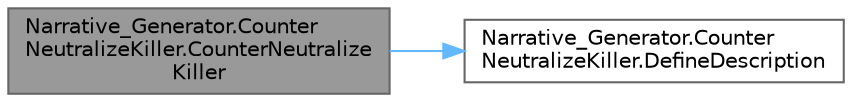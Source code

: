 digraph "Narrative_Generator.CounterNeutralizeKiller.CounterNeutralizeKiller"
{
 // LATEX_PDF_SIZE
  bgcolor="transparent";
  edge [fontname=Helvetica,fontsize=10,labelfontname=Helvetica,labelfontsize=10];
  node [fontname=Helvetica,fontsize=10,shape=box,height=0.2,width=0.4];
  rankdir="LR";
  Node1 [label="Narrative_Generator.Counter\lNeutralizeKiller.CounterNeutralize\lKiller",height=0.2,width=0.4,color="gray40", fillcolor="grey60", style="filled", fontcolor="black",tooltip="A constructor based only on the state of the story world."];
  Node1 -> Node2 [color="steelblue1",style="solid"];
  Node2 [label="Narrative_Generator.Counter\lNeutralizeKiller.DefineDescription",height=0.2,width=0.4,color="grey40", fillcolor="white", style="filled",URL="$class_narrative___generator_1_1_counter_neutralize_killer.html#a9f1a3a1853726fd0b138432be409da01",tooltip="A method that creates a description of the action."];
}
